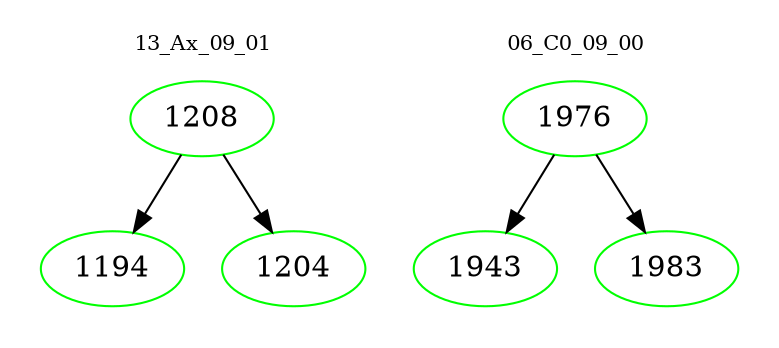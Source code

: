 digraph{
subgraph cluster_0 {
color = white
label = "13_Ax_09_01";
fontsize=10;
T0_1208 [label="1208", color="green"]
T0_1208 -> T0_1194 [color="black"]
T0_1194 [label="1194", color="green"]
T0_1208 -> T0_1204 [color="black"]
T0_1204 [label="1204", color="green"]
}
subgraph cluster_1 {
color = white
label = "06_C0_09_00";
fontsize=10;
T1_1976 [label="1976", color="green"]
T1_1976 -> T1_1943 [color="black"]
T1_1943 [label="1943", color="green"]
T1_1976 -> T1_1983 [color="black"]
T1_1983 [label="1983", color="green"]
}
}

